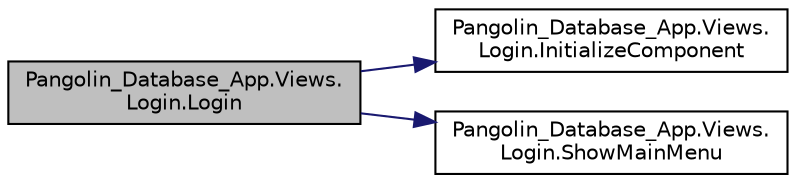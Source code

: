 digraph "Pangolin_Database_App.Views.Login.Login"
{
 // LATEX_PDF_SIZE
  edge [fontname="Helvetica",fontsize="10",labelfontname="Helvetica",labelfontsize="10"];
  node [fontname="Helvetica",fontsize="10",shape=record];
  rankdir="LR";
  Node1 [label="Pangolin_Database_App.Views.\lLogin.Login",height=0.2,width=0.4,color="black", fillcolor="grey75", style="filled", fontcolor="black",tooltip=" "];
  Node1 -> Node2 [color="midnightblue",fontsize="10",style="solid",fontname="Helvetica"];
  Node2 [label="Pangolin_Database_App.Views.\lLogin.InitializeComponent",height=0.2,width=0.4,color="black", fillcolor="white", style="filled",URL="$class_pangolin___database___app_1_1_views_1_1_login.html#a61cc8348986913b1191a0d42e5264f74",tooltip="InitializeComponent"];
  Node1 -> Node3 [color="midnightblue",fontsize="10",style="solid",fontname="Helvetica"];
  Node3 [label="Pangolin_Database_App.Views.\lLogin.ShowMainMenu",height=0.2,width=0.4,color="black", fillcolor="white", style="filled",URL="$class_pangolin___database___app_1_1_views_1_1_login.html#ac940d5c0fad3dbbe25b73dd7c3e7e00a",tooltip="Closes this view and shows main view"];
}
